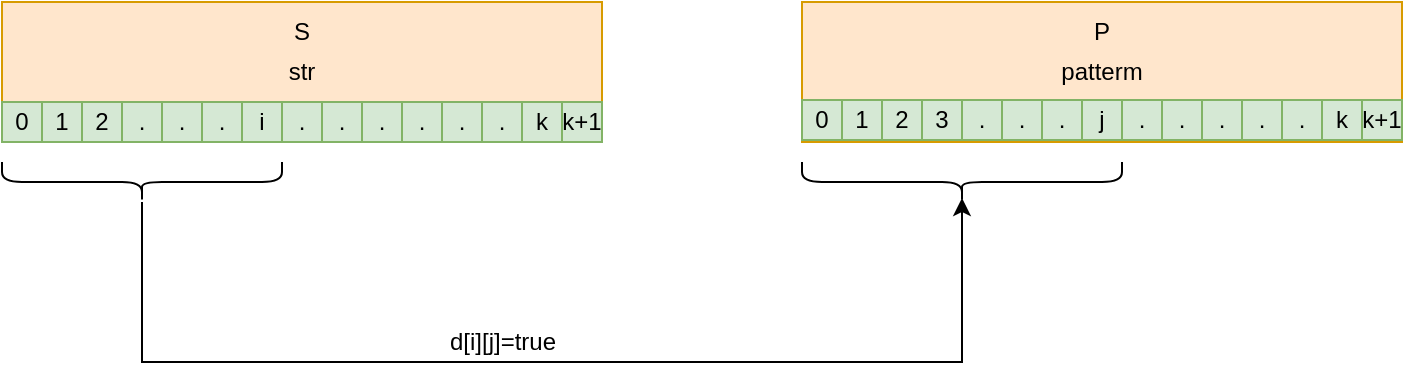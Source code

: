 <mxfile version="15.7.3" type="device"><diagram id="k4fgV24hp8jlh7Ot0KOb" name="第 1 页"><mxGraphModel dx="1018" dy="717" grid="1" gridSize="10" guides="1" tooltips="1" connect="1" arrows="1" fold="1" page="1" pageScale="1" pageWidth="827" pageHeight="1169" math="0" shadow="0"><root><mxCell id="0"/><mxCell id="1" parent="0"/><mxCell id="lFcWHHBX_Cn0ZHQym9G5-1" value="str" style="rounded=0;whiteSpace=wrap;html=1;fillColor=#ffe6cc;strokeColor=#d79b00;" vertex="1" parent="1"><mxGeometry x="70" y="150" width="300" height="70" as="geometry"/></mxCell><mxCell id="lFcWHHBX_Cn0ZHQym9G5-2" value="patterm" style="rounded=0;whiteSpace=wrap;html=1;fillColor=#ffe6cc;strokeColor=#d79b00;" vertex="1" parent="1"><mxGeometry x="470" y="150" width="300" height="70" as="geometry"/></mxCell><mxCell id="lFcWHHBX_Cn0ZHQym9G5-3" value="S" style="text;html=1;strokeColor=none;fillColor=none;align=center;verticalAlign=middle;whiteSpace=wrap;rounded=0;" vertex="1" parent="1"><mxGeometry x="190" y="150" width="60" height="30" as="geometry"/></mxCell><mxCell id="lFcWHHBX_Cn0ZHQym9G5-4" value="P" style="text;html=1;strokeColor=none;fillColor=none;align=center;verticalAlign=middle;whiteSpace=wrap;rounded=0;" vertex="1" parent="1"><mxGeometry x="590" y="150" width="60" height="30" as="geometry"/></mxCell><mxCell id="lFcWHHBX_Cn0ZHQym9G5-5" value="0" style="rounded=0;whiteSpace=wrap;html=1;fillColor=#d5e8d4;strokeColor=#82b366;" vertex="1" parent="1"><mxGeometry x="70" y="200" width="20" height="20" as="geometry"/></mxCell><mxCell id="lFcWHHBX_Cn0ZHQym9G5-6" value="1" style="rounded=0;whiteSpace=wrap;html=1;fillColor=#d5e8d4;strokeColor=#82b366;" vertex="1" parent="1"><mxGeometry x="90" y="200" width="20" height="20" as="geometry"/></mxCell><mxCell id="lFcWHHBX_Cn0ZHQym9G5-8" value="0" style="rounded=0;whiteSpace=wrap;html=1;fillColor=#d5e8d4;strokeColor=#82b366;" vertex="1" parent="1"><mxGeometry x="470" y="199" width="20" height="20" as="geometry"/></mxCell><mxCell id="lFcWHHBX_Cn0ZHQym9G5-9" value="2" style="rounded=0;whiteSpace=wrap;html=1;fillColor=#d5e8d4;strokeColor=#82b366;" vertex="1" parent="1"><mxGeometry x="510" y="199" width="20" height="20" as="geometry"/></mxCell><mxCell id="lFcWHHBX_Cn0ZHQym9G5-10" value="1" style="rounded=0;whiteSpace=wrap;html=1;fillColor=#d5e8d4;strokeColor=#82b366;" vertex="1" parent="1"><mxGeometry x="490" y="199" width="20" height="20" as="geometry"/></mxCell><mxCell id="lFcWHHBX_Cn0ZHQym9G5-11" value="3" style="rounded=0;whiteSpace=wrap;html=1;fillColor=#d5e8d4;strokeColor=#82b366;" vertex="1" parent="1"><mxGeometry x="530" y="199" width="20" height="20" as="geometry"/></mxCell><mxCell id="lFcWHHBX_Cn0ZHQym9G5-12" value="." style="rounded=0;whiteSpace=wrap;html=1;fillColor=#d5e8d4;strokeColor=#82b366;" vertex="1" parent="1"><mxGeometry x="550" y="199" width="20" height="20" as="geometry"/></mxCell><mxCell id="lFcWHHBX_Cn0ZHQym9G5-13" value="." style="rounded=0;whiteSpace=wrap;html=1;fillColor=#d5e8d4;strokeColor=#82b366;" vertex="1" parent="1"><mxGeometry x="590" y="199" width="20" height="20" as="geometry"/></mxCell><mxCell id="lFcWHHBX_Cn0ZHQym9G5-14" value="." style="rounded=0;whiteSpace=wrap;html=1;fillColor=#d5e8d4;strokeColor=#82b366;" vertex="1" parent="1"><mxGeometry x="570" y="199" width="20" height="20" as="geometry"/></mxCell><mxCell id="lFcWHHBX_Cn0ZHQym9G5-23" value="j" style="rounded=0;whiteSpace=wrap;html=1;fillColor=#d5e8d4;strokeColor=#82b366;" vertex="1" parent="1"><mxGeometry x="610" y="199" width="20" height="20" as="geometry"/></mxCell><mxCell id="lFcWHHBX_Cn0ZHQym9G5-24" value="." style="rounded=0;whiteSpace=wrap;html=1;fillColor=#d5e8d4;strokeColor=#82b366;" vertex="1" parent="1"><mxGeometry x="630" y="199" width="20" height="20" as="geometry"/></mxCell><mxCell id="lFcWHHBX_Cn0ZHQym9G5-25" value="." style="rounded=0;whiteSpace=wrap;html=1;fillColor=#d5e8d4;strokeColor=#82b366;" vertex="1" parent="1"><mxGeometry x="670" y="199" width="20" height="20" as="geometry"/></mxCell><mxCell id="lFcWHHBX_Cn0ZHQym9G5-26" value="." style="rounded=0;whiteSpace=wrap;html=1;fillColor=#d5e8d4;strokeColor=#82b366;" vertex="1" parent="1"><mxGeometry x="650" y="199" width="20" height="20" as="geometry"/></mxCell><mxCell id="lFcWHHBX_Cn0ZHQym9G5-27" value="." style="rounded=0;whiteSpace=wrap;html=1;fillColor=#d5e8d4;strokeColor=#82b366;" vertex="1" parent="1"><mxGeometry x="690" y="199" width="20" height="20" as="geometry"/></mxCell><mxCell id="lFcWHHBX_Cn0ZHQym9G5-28" value="." style="rounded=0;whiteSpace=wrap;html=1;fillColor=#d5e8d4;strokeColor=#82b366;" vertex="1" parent="1"><mxGeometry x="710" y="199" width="20" height="20" as="geometry"/></mxCell><mxCell id="lFcWHHBX_Cn0ZHQym9G5-29" value="k+1" style="rounded=0;whiteSpace=wrap;html=1;fillColor=#d5e8d4;strokeColor=#82b366;" vertex="1" parent="1"><mxGeometry x="750" y="199" width="20" height="20" as="geometry"/></mxCell><mxCell id="lFcWHHBX_Cn0ZHQym9G5-30" value="k" style="rounded=0;whiteSpace=wrap;html=1;fillColor=#d5e8d4;strokeColor=#82b366;" vertex="1" parent="1"><mxGeometry x="730" y="199" width="20" height="20" as="geometry"/></mxCell><mxCell id="lFcWHHBX_Cn0ZHQym9G5-31" value="2" style="rounded=0;whiteSpace=wrap;html=1;fillColor=#d5e8d4;strokeColor=#82b366;" vertex="1" parent="1"><mxGeometry x="110" y="200" width="20" height="20" as="geometry"/></mxCell><mxCell id="lFcWHHBX_Cn0ZHQym9G5-32" value="." style="rounded=0;whiteSpace=wrap;html=1;fillColor=#d5e8d4;strokeColor=#82b366;" vertex="1" parent="1"><mxGeometry x="130" y="200" width="20" height="20" as="geometry"/></mxCell><mxCell id="lFcWHHBX_Cn0ZHQym9G5-33" value="." style="rounded=0;whiteSpace=wrap;html=1;fillColor=#d5e8d4;strokeColor=#82b366;" vertex="1" parent="1"><mxGeometry x="170" y="200" width="20" height="20" as="geometry"/></mxCell><mxCell id="lFcWHHBX_Cn0ZHQym9G5-34" value="." style="rounded=0;whiteSpace=wrap;html=1;fillColor=#d5e8d4;strokeColor=#82b366;" vertex="1" parent="1"><mxGeometry x="150" y="200" width="20" height="20" as="geometry"/></mxCell><mxCell id="lFcWHHBX_Cn0ZHQym9G5-35" value="i" style="rounded=0;whiteSpace=wrap;html=1;fillColor=#d5e8d4;strokeColor=#82b366;" vertex="1" parent="1"><mxGeometry x="190" y="200" width="20" height="20" as="geometry"/></mxCell><mxCell id="lFcWHHBX_Cn0ZHQym9G5-36" value="." style="rounded=0;whiteSpace=wrap;html=1;fillColor=#d5e8d4;strokeColor=#82b366;" vertex="1" parent="1"><mxGeometry x="210" y="200" width="20" height="20" as="geometry"/></mxCell><mxCell id="lFcWHHBX_Cn0ZHQym9G5-37" value="." style="rounded=0;whiteSpace=wrap;html=1;fillColor=#d5e8d4;strokeColor=#82b366;" vertex="1" parent="1"><mxGeometry x="250" y="200" width="20" height="20" as="geometry"/></mxCell><mxCell id="lFcWHHBX_Cn0ZHQym9G5-38" value="." style="rounded=0;whiteSpace=wrap;html=1;fillColor=#d5e8d4;strokeColor=#82b366;" vertex="1" parent="1"><mxGeometry x="230" y="200" width="20" height="20" as="geometry"/></mxCell><mxCell id="lFcWHHBX_Cn0ZHQym9G5-39" value="." style="rounded=0;whiteSpace=wrap;html=1;fillColor=#d5e8d4;strokeColor=#82b366;" vertex="1" parent="1"><mxGeometry x="270" y="200" width="20" height="20" as="geometry"/></mxCell><mxCell id="lFcWHHBX_Cn0ZHQym9G5-40" value="." style="rounded=0;whiteSpace=wrap;html=1;fillColor=#d5e8d4;strokeColor=#82b366;" vertex="1" parent="1"><mxGeometry x="290" y="200" width="20" height="20" as="geometry"/></mxCell><mxCell id="lFcWHHBX_Cn0ZHQym9G5-41" value="k" style="rounded=0;whiteSpace=wrap;html=1;fillColor=#d5e8d4;strokeColor=#82b366;" vertex="1" parent="1"><mxGeometry x="330" y="200" width="20" height="20" as="geometry"/></mxCell><mxCell id="lFcWHHBX_Cn0ZHQym9G5-42" value="." style="rounded=0;whiteSpace=wrap;html=1;fillColor=#d5e8d4;strokeColor=#82b366;" vertex="1" parent="1"><mxGeometry x="310" y="200" width="20" height="20" as="geometry"/></mxCell><mxCell id="lFcWHHBX_Cn0ZHQym9G5-43" value="k+1" style="rounded=0;whiteSpace=wrap;html=1;fillColor=#d5e8d4;strokeColor=#82b366;" vertex="1" parent="1"><mxGeometry x="350" y="200" width="20" height="20" as="geometry"/></mxCell><mxCell id="lFcWHHBX_Cn0ZHQym9G5-52" style="edgeStyle=orthogonalEdgeStyle;rounded=0;orthogonalLoop=1;jettySize=auto;html=1;entryX=0.1;entryY=0.5;entryDx=0;entryDy=0;entryPerimeter=0;" edge="1" parent="1" source="lFcWHHBX_Cn0ZHQym9G5-48" target="lFcWHHBX_Cn0ZHQym9G5-49"><mxGeometry relative="1" as="geometry"><Array as="points"><mxPoint x="140" y="330"/><mxPoint x="550" y="330"/></Array></mxGeometry></mxCell><mxCell id="lFcWHHBX_Cn0ZHQym9G5-48" value="" style="shape=curlyBracket;whiteSpace=wrap;html=1;rounded=1;rotation=-90;" vertex="1" parent="1"><mxGeometry x="130" y="170" width="20" height="140" as="geometry"/></mxCell><mxCell id="lFcWHHBX_Cn0ZHQym9G5-49" value="" style="shape=curlyBracket;whiteSpace=wrap;html=1;rounded=1;rotation=-90;" vertex="1" parent="1"><mxGeometry x="540" y="160" width="20" height="160" as="geometry"/></mxCell><mxCell id="lFcWHHBX_Cn0ZHQym9G5-53" value="d[i][j]=true" style="text;html=1;align=center;verticalAlign=middle;resizable=0;points=[];autosize=1;strokeColor=none;fillColor=none;" vertex="1" parent="1"><mxGeometry x="285" y="310" width="70" height="20" as="geometry"/></mxCell></root></mxGraphModel></diagram></mxfile>